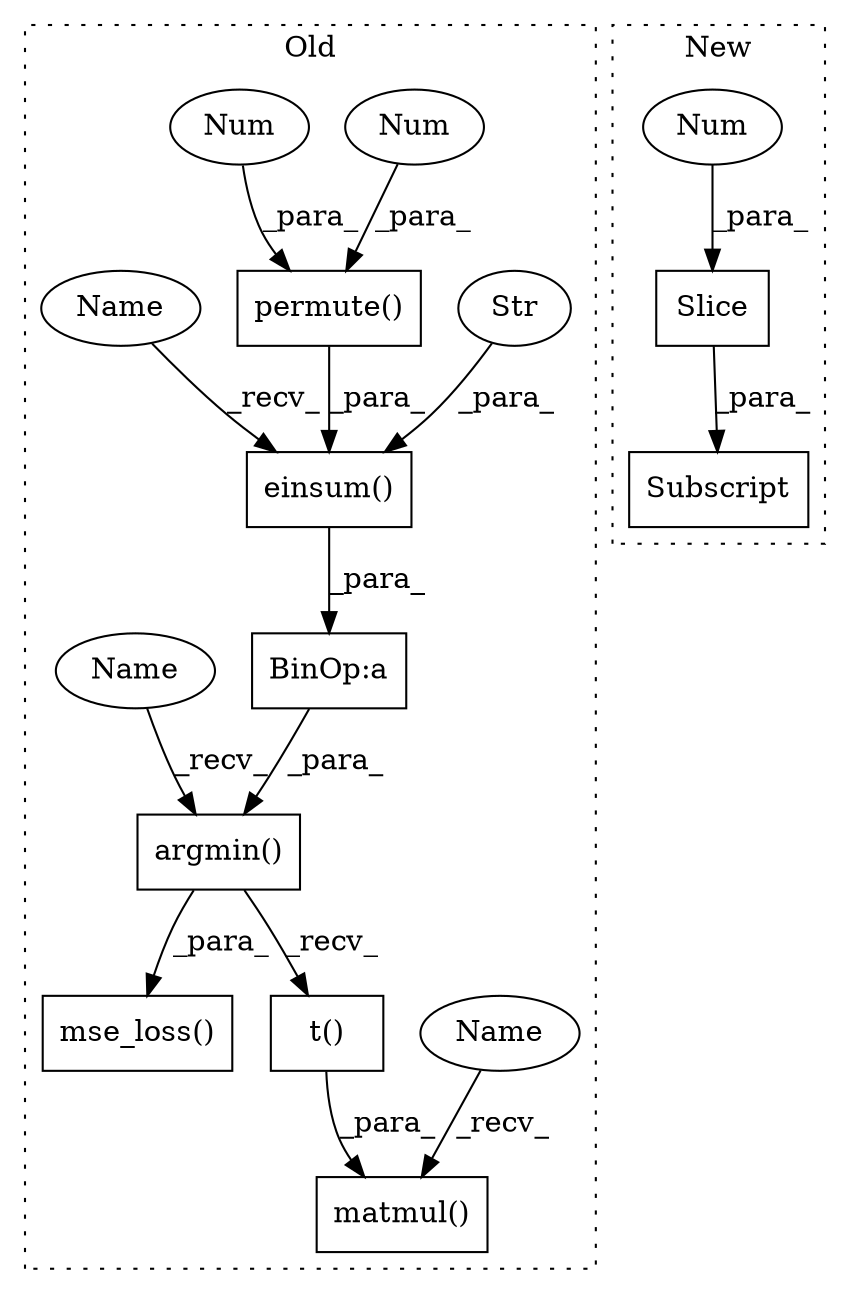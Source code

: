 digraph G {
subgraph cluster0 {
1 [label="matmul()" a="75" s="4488,4527" l="13,1" shape="box"];
4 [label="BinOp:a" a="82" s="3723" l="111" shape="box"];
6 [label="mse_loss()" a="75" s="5212,5238" l="11,1" shape="box"];
7 [label="permute()" a="75" s="3891,3924" l="30,1" shape="box"];
8 [label="einsum()" a="75" s="3852,3925" l="13,1" shape="box"];
9 [label="Str" a="66" s="3865" l="11" shape="ellipse"];
10 [label="Num" a="76" s="3921" l="1" shape="ellipse"];
11 [label="Num" a="76" s="3923" l="1" shape="ellipse"];
12 [label="argmin()" a="75" s="3970,3984" l="13,8" shape="box"];
13 [label="t()" a="75" s="4501" l="13" shape="box"];
14 [label="Name" a="87" s="3852" l="5" shape="ellipse"];
15 [label="Name" a="87" s="4488" l="5" shape="ellipse"];
16 [label="Name" a="87" s="3970" l="5" shape="ellipse"];
label = "Old";
style="dotted";
}
subgraph cluster1 {
2 [label="Slice" a="80" s="8269" l="3" shape="box"];
3 [label="Num" a="76" s="8270" l="2" shape="ellipse"];
5 [label="Subscript" a="63" s="8261,0" l="12,0" shape="box"];
label = "New";
style="dotted";
}
2 -> 5 [label="_para_"];
3 -> 2 [label="_para_"];
4 -> 12 [label="_para_"];
7 -> 8 [label="_para_"];
8 -> 4 [label="_para_"];
9 -> 8 [label="_para_"];
10 -> 7 [label="_para_"];
11 -> 7 [label="_para_"];
12 -> 13 [label="_recv_"];
12 -> 6 [label="_para_"];
13 -> 1 [label="_para_"];
14 -> 8 [label="_recv_"];
15 -> 1 [label="_recv_"];
16 -> 12 [label="_recv_"];
}